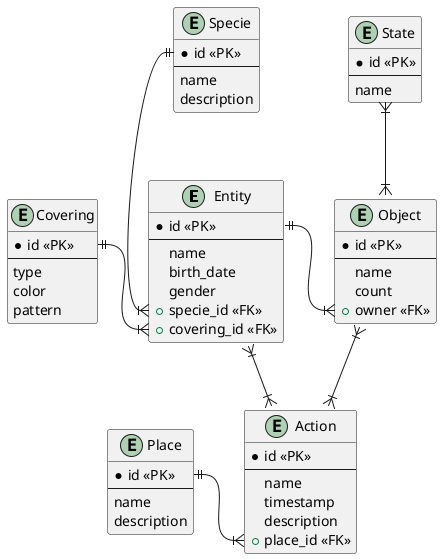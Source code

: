 @startuml name
entity Entity {
   * id «PK»
   ---
   name
   birth_date
   gender
   + specie_id «FK»
   + covering_id «FK»
}

entity Covering {
   * id «PK»
   ---
   type
   color
   pattern
}

entity Action {
   * id «PK»
   ---
   name
   timestamp
   description
   + place_id «FK»
}

entity Place {
   * id «PK»
   ---
   name
   description
}

entity Object {
   * id «PK»
   ---
   name
   count
   + owner «FK»
}

entity State {
   * id «PK»
   ---
   name
}

entity Specie {
   * id «PK»
   ---
   name
   description
}

Entity::covering_id }|-l-|| Covering::id
Entity::specie_id }|-u-|| Specie::id
Entity }|--|{ Action
State }|--|{ Object
Action::place_id }|-l-|| Place::id
Object }|--|{ Action
Entity::id ||-r-|{ Object::owner
@enduml